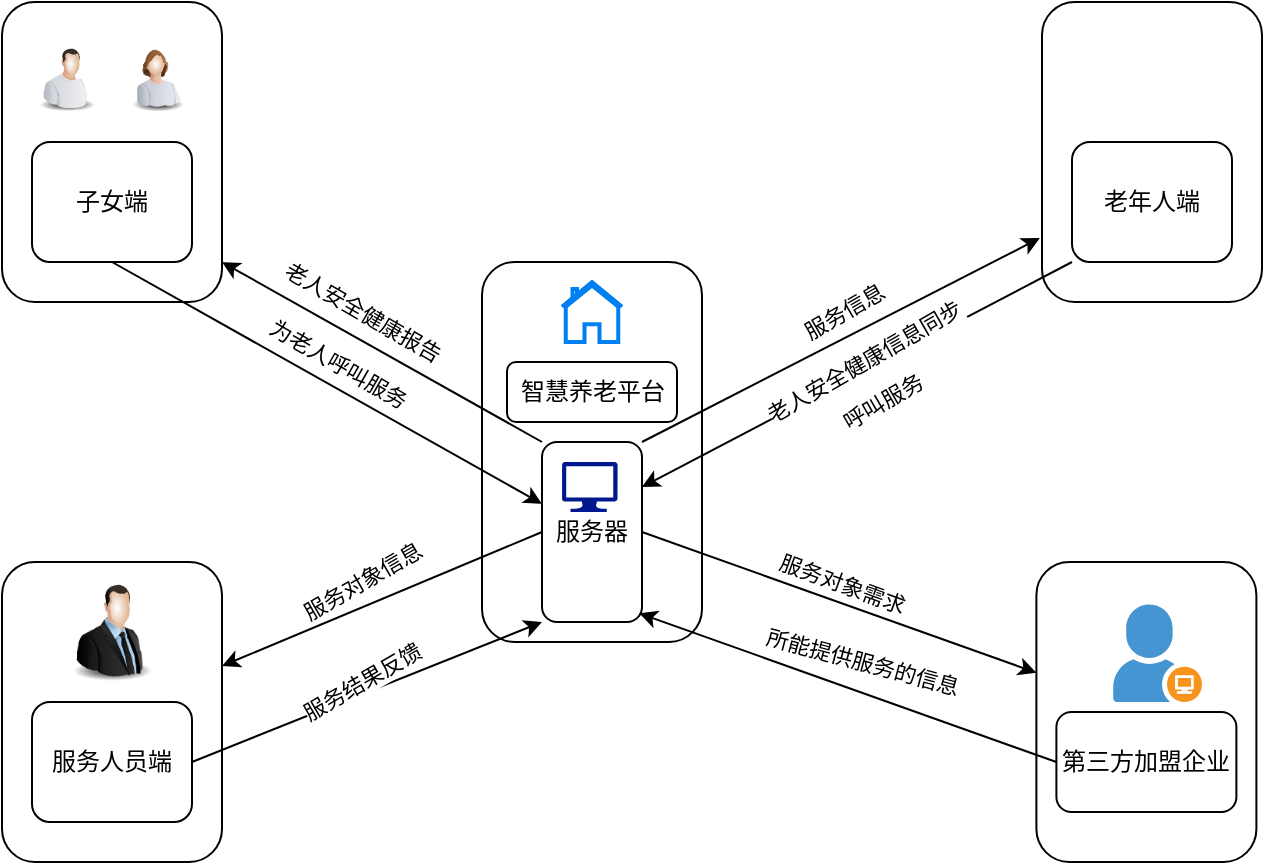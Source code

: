<mxfile version="17.2.4" type="github">
  <diagram id="qnB6MORHNha_92nqaC66" name="第 1 页">
    <mxGraphModel dx="830" dy="437" grid="1" gridSize="10" guides="1" tooltips="1" connect="1" arrows="1" fold="1" page="1" pageScale="1" pageWidth="827" pageHeight="1169" math="0" shadow="0">
      <root>
        <mxCell id="0" />
        <mxCell id="1" parent="0" />
        <mxCell id="HfJ3_77tH0TQDqRMXs0r-10" value="" style="rounded=1;whiteSpace=wrap;html=1;" vertex="1" parent="1">
          <mxGeometry x="340" y="210" width="110" height="190" as="geometry" />
        </mxCell>
        <mxCell id="HfJ3_77tH0TQDqRMXs0r-2" value="" style="rounded=1;whiteSpace=wrap;html=1;" vertex="1" parent="1">
          <mxGeometry x="620" y="80" width="110" height="150" as="geometry" />
        </mxCell>
        <mxCell id="HfJ3_77tH0TQDqRMXs0r-1" value="" style="shape=image;html=1;verticalAlign=top;verticalLabelPosition=bottom;labelBackgroundColor=#ffffff;imageAspect=0;aspect=fixed;image=https://cdn0.iconfinder.com/data/icons/user-pictures/100/matureman2-128.png" vertex="1" parent="1">
          <mxGeometry x="650" y="90" width="50" height="50" as="geometry" />
        </mxCell>
        <mxCell id="HfJ3_77tH0TQDqRMXs0r-39" style="edgeStyle=none;rounded=0;orthogonalLoop=1;jettySize=auto;html=1;exitX=0;exitY=1;exitDx=0;exitDy=0;entryX=1;entryY=0.25;entryDx=0;entryDy=0;" edge="1" parent="1" source="HfJ3_77tH0TQDqRMXs0r-3" target="HfJ3_77tH0TQDqRMXs0r-14">
          <mxGeometry relative="1" as="geometry" />
        </mxCell>
        <mxCell id="HfJ3_77tH0TQDqRMXs0r-40" value="老人安全健康信息同步" style="edgeLabel;html=1;align=center;verticalAlign=middle;resizable=0;points=[];rotation=-30;" vertex="1" connectable="0" parent="HfJ3_77tH0TQDqRMXs0r-39">
          <mxGeometry x="-0.131" y="-2" relative="1" as="geometry">
            <mxPoint x="-10" y="3" as="offset" />
          </mxGeometry>
        </mxCell>
        <mxCell id="HfJ3_77tH0TQDqRMXs0r-41" value="呼叫服务" style="edgeLabel;html=1;align=center;verticalAlign=middle;resizable=0;points=[];rotation=-30;" vertex="1" connectable="0" parent="HfJ3_77tH0TQDqRMXs0r-39">
          <mxGeometry x="-0.722" y="1" relative="1" as="geometry">
            <mxPoint x="-66" y="53" as="offset" />
          </mxGeometry>
        </mxCell>
        <mxCell id="HfJ3_77tH0TQDqRMXs0r-3" value="老年人端" style="rounded=1;whiteSpace=wrap;html=1;" vertex="1" parent="1">
          <mxGeometry x="635" y="150" width="80" height="60" as="geometry" />
        </mxCell>
        <mxCell id="HfJ3_77tH0TQDqRMXs0r-4" value="" style="rounded=1;whiteSpace=wrap;html=1;" vertex="1" parent="1">
          <mxGeometry x="100" y="80" width="110" height="150" as="geometry" />
        </mxCell>
        <mxCell id="HfJ3_77tH0TQDqRMXs0r-27" style="edgeStyle=none;rounded=0;orthogonalLoop=1;jettySize=auto;html=1;exitX=0.5;exitY=1;exitDx=0;exitDy=0;" edge="1" parent="1" source="HfJ3_77tH0TQDqRMXs0r-6" target="HfJ3_77tH0TQDqRMXs0r-14">
          <mxGeometry relative="1" as="geometry" />
        </mxCell>
        <mxCell id="HfJ3_77tH0TQDqRMXs0r-28" value="为老人呼叫服务" style="edgeLabel;html=1;align=center;verticalAlign=middle;resizable=0;points=[];rotation=30;" vertex="1" connectable="0" parent="HfJ3_77tH0TQDqRMXs0r-27">
          <mxGeometry x="0.044" y="1" relative="1" as="geometry">
            <mxPoint y="-12" as="offset" />
          </mxGeometry>
        </mxCell>
        <mxCell id="HfJ3_77tH0TQDqRMXs0r-6" value="子女端" style="rounded=1;whiteSpace=wrap;html=1;" vertex="1" parent="1">
          <mxGeometry x="115" y="150" width="80" height="60" as="geometry" />
        </mxCell>
        <mxCell id="HfJ3_77tH0TQDqRMXs0r-7" value="" style="image;html=1;image=img/lib/clip_art/people/Worker_Man_128x128.png" vertex="1" parent="1">
          <mxGeometry x="115" y="95" width="35" height="45" as="geometry" />
        </mxCell>
        <mxCell id="HfJ3_77tH0TQDqRMXs0r-9" value="" style="image;html=1;image=img/lib/clip_art/people/Worker_Woman_128x128.png" vertex="1" parent="1">
          <mxGeometry x="160" y="92.5" width="35" height="50" as="geometry" />
        </mxCell>
        <mxCell id="HfJ3_77tH0TQDqRMXs0r-12" value="智慧养老平台" style="rounded=1;whiteSpace=wrap;html=1;" vertex="1" parent="1">
          <mxGeometry x="352.5" y="260" width="85" height="30" as="geometry" />
        </mxCell>
        <mxCell id="HfJ3_77tH0TQDqRMXs0r-13" value="" style="html=1;verticalLabelPosition=bottom;align=center;labelBackgroundColor=#ffffff;verticalAlign=top;strokeWidth=2;strokeColor=#0080F0;shadow=0;dashed=0;shape=mxgraph.ios7.icons.home;" vertex="1" parent="1">
          <mxGeometry x="380" y="220" width="30" height="30" as="geometry" />
        </mxCell>
        <mxCell id="HfJ3_77tH0TQDqRMXs0r-24" value="" style="rounded=0;orthogonalLoop=1;jettySize=auto;html=1;exitX=0;exitY=0;exitDx=0;exitDy=0;entryX=1;entryY=0.867;entryDx=0;entryDy=0;entryPerimeter=0;" edge="1" parent="1" source="HfJ3_77tH0TQDqRMXs0r-14" target="HfJ3_77tH0TQDqRMXs0r-4">
          <mxGeometry x="0.134" y="-22" relative="1" as="geometry">
            <mxPoint as="offset" />
          </mxGeometry>
        </mxCell>
        <mxCell id="HfJ3_77tH0TQDqRMXs0r-25" value="老人安全健康报告" style="edgeLabel;html=1;align=center;verticalAlign=middle;resizable=0;points=[];rotation=30;" vertex="1" connectable="0" parent="HfJ3_77tH0TQDqRMXs0r-24">
          <mxGeometry x="0.402" relative="1" as="geometry">
            <mxPoint x="22" y="-2" as="offset" />
          </mxGeometry>
        </mxCell>
        <mxCell id="HfJ3_77tH0TQDqRMXs0r-29" style="edgeStyle=none;rounded=0;orthogonalLoop=1;jettySize=auto;html=1;exitX=0;exitY=0.5;exitDx=0;exitDy=0;" edge="1" parent="1" source="HfJ3_77tH0TQDqRMXs0r-14" target="HfJ3_77tH0TQDqRMXs0r-16">
          <mxGeometry relative="1" as="geometry" />
        </mxCell>
        <mxCell id="HfJ3_77tH0TQDqRMXs0r-30" value="服务对象信息" style="edgeLabel;html=1;align=center;verticalAlign=middle;resizable=0;points=[];rotation=-30;" vertex="1" connectable="0" parent="HfJ3_77tH0TQDqRMXs0r-29">
          <mxGeometry x="-0.108" relative="1" as="geometry">
            <mxPoint x="-19" y="-5" as="offset" />
          </mxGeometry>
        </mxCell>
        <mxCell id="HfJ3_77tH0TQDqRMXs0r-33" style="edgeStyle=none;rounded=0;orthogonalLoop=1;jettySize=auto;html=1;exitX=1;exitY=0.5;exitDx=0;exitDy=0;" edge="1" parent="1" source="HfJ3_77tH0TQDqRMXs0r-14" target="HfJ3_77tH0TQDqRMXs0r-20">
          <mxGeometry relative="1" as="geometry">
            <Array as="points" />
          </mxGeometry>
        </mxCell>
        <mxCell id="HfJ3_77tH0TQDqRMXs0r-34" value="服务对象需求" style="edgeLabel;html=1;align=center;verticalAlign=middle;resizable=0;points=[];rotation=20;" vertex="1" connectable="0" parent="HfJ3_77tH0TQDqRMXs0r-33">
          <mxGeometry x="-0.174" y="2" relative="1" as="geometry">
            <mxPoint x="18" y="-2" as="offset" />
          </mxGeometry>
        </mxCell>
        <mxCell id="HfJ3_77tH0TQDqRMXs0r-37" style="edgeStyle=none;rounded=0;orthogonalLoop=1;jettySize=auto;html=1;exitX=1;exitY=0;exitDx=0;exitDy=0;entryX=-0.01;entryY=0.787;entryDx=0;entryDy=0;entryPerimeter=0;" edge="1" parent="1" source="HfJ3_77tH0TQDqRMXs0r-14" target="HfJ3_77tH0TQDqRMXs0r-2">
          <mxGeometry relative="1" as="geometry" />
        </mxCell>
        <mxCell id="HfJ3_77tH0TQDqRMXs0r-38" value="服务信息" style="edgeLabel;html=1;align=center;verticalAlign=middle;resizable=0;points=[];rotation=-30;" vertex="1" connectable="0" parent="HfJ3_77tH0TQDqRMXs0r-37">
          <mxGeometry x="0.094" y="1" relative="1" as="geometry">
            <mxPoint x="-8" y="-8" as="offset" />
          </mxGeometry>
        </mxCell>
        <mxCell id="HfJ3_77tH0TQDqRMXs0r-14" value="服务器" style="rounded=1;whiteSpace=wrap;html=1;" vertex="1" parent="1">
          <mxGeometry x="370" y="300" width="50" height="90" as="geometry" />
        </mxCell>
        <mxCell id="HfJ3_77tH0TQDqRMXs0r-15" value="" style="sketch=0;aspect=fixed;pointerEvents=1;shadow=0;dashed=0;html=1;strokeColor=none;labelPosition=center;verticalLabelPosition=bottom;verticalAlign=top;align=center;fillColor=#00188D;shape=mxgraph.azure.computer" vertex="1" parent="1">
          <mxGeometry x="380" y="310" width="27.78" height="25" as="geometry" />
        </mxCell>
        <mxCell id="HfJ3_77tH0TQDqRMXs0r-16" value="" style="rounded=1;whiteSpace=wrap;html=1;" vertex="1" parent="1">
          <mxGeometry x="100" y="360" width="110" height="150" as="geometry" />
        </mxCell>
        <mxCell id="HfJ3_77tH0TQDqRMXs0r-31" style="edgeStyle=none;rounded=0;orthogonalLoop=1;jettySize=auto;html=1;exitX=1;exitY=0.5;exitDx=0;exitDy=0;entryX=0;entryY=1;entryDx=0;entryDy=0;" edge="1" parent="1" source="HfJ3_77tH0TQDqRMXs0r-18" target="HfJ3_77tH0TQDqRMXs0r-14">
          <mxGeometry relative="1" as="geometry" />
        </mxCell>
        <mxCell id="HfJ3_77tH0TQDqRMXs0r-32" value="服务结果反馈" style="edgeLabel;html=1;align=center;verticalAlign=middle;resizable=0;points=[];rotation=-30;" vertex="1" connectable="0" parent="HfJ3_77tH0TQDqRMXs0r-31">
          <mxGeometry x="-0.146" y="2" relative="1" as="geometry">
            <mxPoint x="11" y="-8" as="offset" />
          </mxGeometry>
        </mxCell>
        <mxCell id="HfJ3_77tH0TQDqRMXs0r-18" value="服务人员端" style="rounded=1;whiteSpace=wrap;html=1;" vertex="1" parent="1">
          <mxGeometry x="115" y="430" width="80" height="60" as="geometry" />
        </mxCell>
        <mxCell id="HfJ3_77tH0TQDqRMXs0r-19" value="" style="image;html=1;image=img/lib/clip_art/people/Suit_Man_128x128.png" vertex="1" parent="1">
          <mxGeometry x="122.5" y="370" width="65" height="50" as="geometry" />
        </mxCell>
        <mxCell id="HfJ3_77tH0TQDqRMXs0r-20" value="" style="rounded=1;whiteSpace=wrap;html=1;" vertex="1" parent="1">
          <mxGeometry x="617.2" y="360" width="110" height="150" as="geometry" />
        </mxCell>
        <mxCell id="HfJ3_77tH0TQDqRMXs0r-35" style="edgeStyle=none;rounded=0;orthogonalLoop=1;jettySize=auto;html=1;exitX=0;exitY=0.5;exitDx=0;exitDy=0;entryX=0.973;entryY=0.952;entryDx=0;entryDy=0;entryPerimeter=0;" edge="1" parent="1" source="HfJ3_77tH0TQDqRMXs0r-22" target="HfJ3_77tH0TQDqRMXs0r-14">
          <mxGeometry relative="1" as="geometry" />
        </mxCell>
        <mxCell id="HfJ3_77tH0TQDqRMXs0r-36" value="所能提供服务的信息" style="edgeLabel;html=1;align=center;verticalAlign=middle;resizable=0;points=[];rotation=15;" vertex="1" connectable="0" parent="HfJ3_77tH0TQDqRMXs0r-35">
          <mxGeometry x="-0.205" y="-2" relative="1" as="geometry">
            <mxPoint x="-15" y="-19" as="offset" />
          </mxGeometry>
        </mxCell>
        <mxCell id="HfJ3_77tH0TQDqRMXs0r-22" value="第三方加盟企业" style="rounded=1;whiteSpace=wrap;html=1;" vertex="1" parent="1">
          <mxGeometry x="627.2" y="435" width="90" height="50" as="geometry" />
        </mxCell>
        <mxCell id="HfJ3_77tH0TQDqRMXs0r-23" value="" style="shadow=0;dashed=0;html=1;strokeColor=none;fillColor=#4495D1;labelPosition=center;verticalLabelPosition=bottom;verticalAlign=top;align=center;outlineConnect=0;shape=mxgraph.veeam.company_user;" vertex="1" parent="1">
          <mxGeometry x="655.6" y="381.2" width="44.4" height="48.8" as="geometry" />
        </mxCell>
      </root>
    </mxGraphModel>
  </diagram>
</mxfile>
